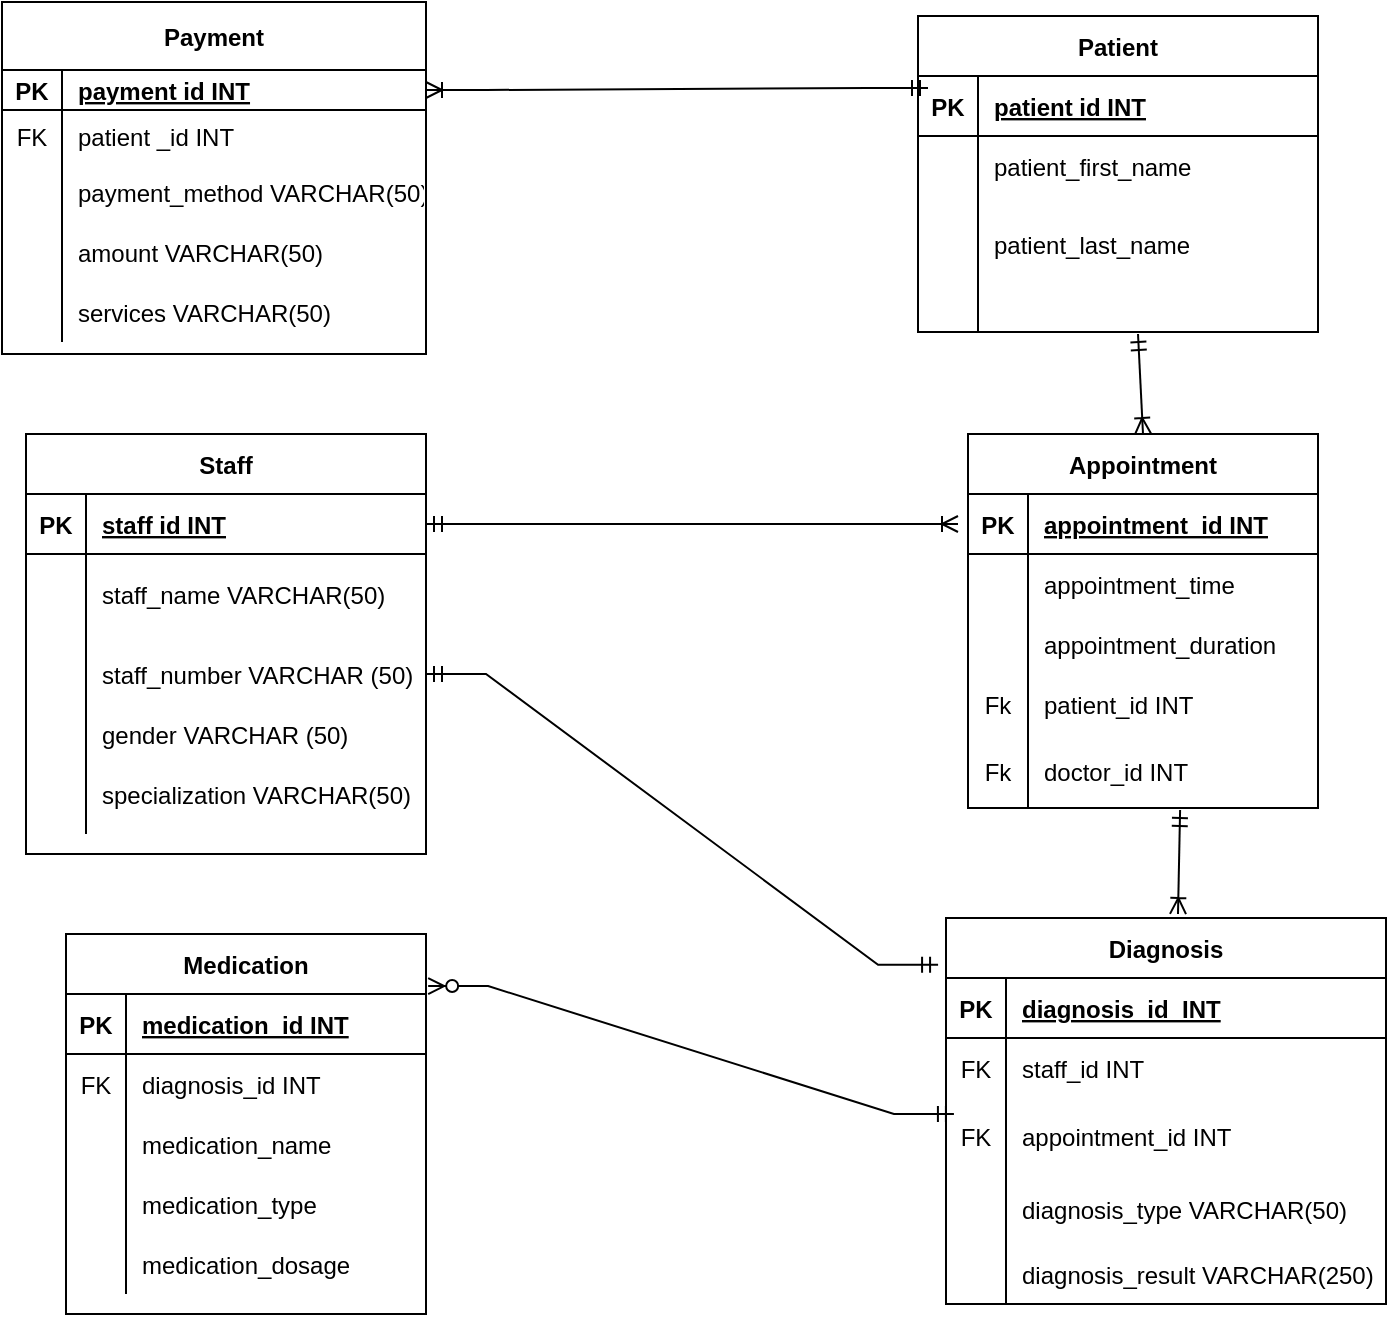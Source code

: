 <mxfile version="20.2.7" type="onedrive"><diagram id="scDWhyenoJM9SH1SVOdb" name="Page-1"><mxGraphModel dx="868" dy="450" grid="1" gridSize="10" guides="1" tooltips="1" connect="1" arrows="1" fold="1" page="1" pageScale="1" pageWidth="850" pageHeight="1100" math="0" shadow="0"><root><mxCell id="0"/><mxCell id="1" parent="0"/><mxCell id="-6iZMQYU0QIfJAkfAT5w-1" value="Patient" style="shape=table;startSize=30;container=1;collapsible=1;childLayout=tableLayout;fixedRows=1;rowLines=0;fontStyle=1;align=center;resizeLast=1;" vertex="1" parent="1"><mxGeometry x="490" y="11" width="200" height="158" as="geometry"/></mxCell><mxCell id="-6iZMQYU0QIfJAkfAT5w-2" value="" style="shape=tableRow;horizontal=0;startSize=0;swimlaneHead=0;swimlaneBody=0;fillColor=none;collapsible=0;dropTarget=0;points=[[0,0.5],[1,0.5]];portConstraint=eastwest;top=0;left=0;right=0;bottom=1;" vertex="1" parent="-6iZMQYU0QIfJAkfAT5w-1"><mxGeometry y="30" width="200" height="30" as="geometry"/></mxCell><mxCell id="-6iZMQYU0QIfJAkfAT5w-3" value="PK" style="shape=partialRectangle;connectable=0;fillColor=none;top=0;left=0;bottom=0;right=0;fontStyle=1;overflow=hidden;" vertex="1" parent="-6iZMQYU0QIfJAkfAT5w-2"><mxGeometry width="30" height="30" as="geometry"><mxRectangle width="30" height="30" as="alternateBounds"/></mxGeometry></mxCell><mxCell id="-6iZMQYU0QIfJAkfAT5w-4" value="patient id INT" style="shape=partialRectangle;connectable=0;fillColor=none;top=0;left=0;bottom=0;right=0;align=left;spacingLeft=6;fontStyle=5;overflow=hidden;" vertex="1" parent="-6iZMQYU0QIfJAkfAT5w-2"><mxGeometry x="30" width="170" height="30" as="geometry"><mxRectangle width="170" height="30" as="alternateBounds"/></mxGeometry></mxCell><mxCell id="-6iZMQYU0QIfJAkfAT5w-5" value="" style="shape=tableRow;horizontal=0;startSize=0;swimlaneHead=0;swimlaneBody=0;fillColor=none;collapsible=0;dropTarget=0;points=[[0,0.5],[1,0.5]];portConstraint=eastwest;top=0;left=0;right=0;bottom=0;" vertex="1" parent="-6iZMQYU0QIfJAkfAT5w-1"><mxGeometry y="60" width="200" height="30" as="geometry"/></mxCell><mxCell id="-6iZMQYU0QIfJAkfAT5w-6" value="" style="shape=partialRectangle;connectable=0;fillColor=none;top=0;left=0;bottom=0;right=0;editable=1;overflow=hidden;" vertex="1" parent="-6iZMQYU0QIfJAkfAT5w-5"><mxGeometry width="30" height="30" as="geometry"><mxRectangle width="30" height="30" as="alternateBounds"/></mxGeometry></mxCell><mxCell id="-6iZMQYU0QIfJAkfAT5w-7" value="patient_first_name" style="shape=partialRectangle;connectable=0;fillColor=none;top=0;left=0;bottom=0;right=0;align=left;spacingLeft=6;overflow=hidden;" vertex="1" parent="-6iZMQYU0QIfJAkfAT5w-5"><mxGeometry x="30" width="170" height="30" as="geometry"><mxRectangle width="170" height="30" as="alternateBounds"/></mxGeometry></mxCell><mxCell id="-6iZMQYU0QIfJAkfAT5w-8" value="" style="shape=tableRow;horizontal=0;startSize=0;swimlaneHead=0;swimlaneBody=0;fillColor=none;collapsible=0;dropTarget=0;points=[[0,0.5],[1,0.5]];portConstraint=eastwest;top=0;left=0;right=0;bottom=0;" vertex="1" parent="-6iZMQYU0QIfJAkfAT5w-1"><mxGeometry y="90" width="200" height="48" as="geometry"/></mxCell><mxCell id="-6iZMQYU0QIfJAkfAT5w-9" value="" style="shape=partialRectangle;connectable=0;fillColor=none;top=0;left=0;bottom=0;right=0;editable=1;overflow=hidden;" vertex="1" parent="-6iZMQYU0QIfJAkfAT5w-8"><mxGeometry width="30" height="48" as="geometry"><mxRectangle width="30" height="48" as="alternateBounds"/></mxGeometry></mxCell><mxCell id="-6iZMQYU0QIfJAkfAT5w-10" value="patient_last_name" style="shape=partialRectangle;connectable=0;fillColor=none;top=0;left=0;bottom=0;right=0;align=left;spacingLeft=6;overflow=hidden;" vertex="1" parent="-6iZMQYU0QIfJAkfAT5w-8"><mxGeometry x="30" width="170" height="48" as="geometry"><mxRectangle width="170" height="48" as="alternateBounds"/></mxGeometry></mxCell><mxCell id="-6iZMQYU0QIfJAkfAT5w-11" value="" style="shape=tableRow;horizontal=0;startSize=0;swimlaneHead=0;swimlaneBody=0;fillColor=none;collapsible=0;dropTarget=0;points=[[0,0.5],[1,0.5]];portConstraint=eastwest;top=0;left=0;right=0;bottom=0;" vertex="1" parent="-6iZMQYU0QIfJAkfAT5w-1"><mxGeometry y="138" width="200" height="20" as="geometry"/></mxCell><mxCell id="-6iZMQYU0QIfJAkfAT5w-12" value="" style="shape=partialRectangle;connectable=0;fillColor=none;top=0;left=0;bottom=0;right=0;editable=1;overflow=hidden;" vertex="1" parent="-6iZMQYU0QIfJAkfAT5w-11"><mxGeometry width="30" height="20" as="geometry"><mxRectangle width="30" height="20" as="alternateBounds"/></mxGeometry></mxCell><mxCell id="-6iZMQYU0QIfJAkfAT5w-13" value="" style="shape=partialRectangle;connectable=0;fillColor=none;top=0;left=0;bottom=0;right=0;align=left;spacingLeft=6;overflow=hidden;" vertex="1" parent="-6iZMQYU0QIfJAkfAT5w-11"><mxGeometry x="30" width="170" height="20" as="geometry"><mxRectangle width="170" height="20" as="alternateBounds"/></mxGeometry></mxCell><mxCell id="-6iZMQYU0QIfJAkfAT5w-19" value="Staff" style="shape=table;startSize=30;container=1;collapsible=1;childLayout=tableLayout;fixedRows=1;rowLines=0;fontStyle=1;align=center;resizeLast=1;" vertex="1" parent="1"><mxGeometry x="44" y="220" width="200" height="210" as="geometry"/></mxCell><mxCell id="-6iZMQYU0QIfJAkfAT5w-20" value="" style="shape=tableRow;horizontal=0;startSize=0;swimlaneHead=0;swimlaneBody=0;fillColor=none;collapsible=0;dropTarget=0;points=[[0,0.5],[1,0.5]];portConstraint=eastwest;top=0;left=0;right=0;bottom=1;" vertex="1" parent="-6iZMQYU0QIfJAkfAT5w-19"><mxGeometry y="30" width="200" height="30" as="geometry"/></mxCell><mxCell id="-6iZMQYU0QIfJAkfAT5w-21" value="PK" style="shape=partialRectangle;connectable=0;fillColor=none;top=0;left=0;bottom=0;right=0;fontStyle=1;overflow=hidden;" vertex="1" parent="-6iZMQYU0QIfJAkfAT5w-20"><mxGeometry width="30" height="30" as="geometry"><mxRectangle width="30" height="30" as="alternateBounds"/></mxGeometry></mxCell><mxCell id="-6iZMQYU0QIfJAkfAT5w-22" value="staff id INT" style="shape=partialRectangle;connectable=0;fillColor=none;top=0;left=0;bottom=0;right=0;align=left;spacingLeft=6;fontStyle=5;overflow=hidden;" vertex="1" parent="-6iZMQYU0QIfJAkfAT5w-20"><mxGeometry x="30" width="170" height="30" as="geometry"><mxRectangle width="170" height="30" as="alternateBounds"/></mxGeometry></mxCell><mxCell id="-6iZMQYU0QIfJAkfAT5w-23" value="" style="shape=tableRow;horizontal=0;startSize=0;swimlaneHead=0;swimlaneBody=0;fillColor=none;collapsible=0;dropTarget=0;points=[[0,0.5],[1,0.5]];portConstraint=eastwest;top=0;left=0;right=0;bottom=0;" vertex="1" parent="-6iZMQYU0QIfJAkfAT5w-19"><mxGeometry y="60" width="200" height="40" as="geometry"/></mxCell><mxCell id="-6iZMQYU0QIfJAkfAT5w-24" value="" style="shape=partialRectangle;connectable=0;fillColor=none;top=0;left=0;bottom=0;right=0;editable=1;overflow=hidden;" vertex="1" parent="-6iZMQYU0QIfJAkfAT5w-23"><mxGeometry width="30" height="40" as="geometry"><mxRectangle width="30" height="40" as="alternateBounds"/></mxGeometry></mxCell><mxCell id="-6iZMQYU0QIfJAkfAT5w-25" value="staff_name VARCHAR(50)" style="shape=partialRectangle;connectable=0;fillColor=none;top=0;left=0;bottom=0;right=0;align=left;spacingLeft=6;overflow=hidden;" vertex="1" parent="-6iZMQYU0QIfJAkfAT5w-23"><mxGeometry x="30" width="170" height="40" as="geometry"><mxRectangle width="170" height="40" as="alternateBounds"/></mxGeometry></mxCell><mxCell id="-6iZMQYU0QIfJAkfAT5w-29" value="" style="shape=tableRow;horizontal=0;startSize=0;swimlaneHead=0;swimlaneBody=0;fillColor=none;collapsible=0;dropTarget=0;points=[[0,0.5],[1,0.5]];portConstraint=eastwest;top=0;left=0;right=0;bottom=0;" vertex="1" parent="-6iZMQYU0QIfJAkfAT5w-19"><mxGeometry y="100" width="200" height="40" as="geometry"/></mxCell><mxCell id="-6iZMQYU0QIfJAkfAT5w-30" value="" style="shape=partialRectangle;connectable=0;fillColor=none;top=0;left=0;bottom=0;right=0;editable=1;overflow=hidden;" vertex="1" parent="-6iZMQYU0QIfJAkfAT5w-29"><mxGeometry width="30" height="40" as="geometry"><mxRectangle width="30" height="40" as="alternateBounds"/></mxGeometry></mxCell><mxCell id="-6iZMQYU0QIfJAkfAT5w-31" value="staff_number VARCHAR (50)" style="shape=partialRectangle;connectable=0;fillColor=none;top=0;left=0;bottom=0;right=0;align=left;spacingLeft=6;overflow=hidden;" vertex="1" parent="-6iZMQYU0QIfJAkfAT5w-29"><mxGeometry x="30" width="170" height="40" as="geometry"><mxRectangle width="170" height="40" as="alternateBounds"/></mxGeometry></mxCell><mxCell id="-6iZMQYU0QIfJAkfAT5w-34" value="" style="shape=tableRow;horizontal=0;startSize=0;swimlaneHead=0;swimlaneBody=0;fillColor=none;collapsible=0;dropTarget=0;points=[[0,0.5],[1,0.5]];portConstraint=eastwest;top=0;left=0;right=0;bottom=0;" vertex="1" parent="-6iZMQYU0QIfJAkfAT5w-19"><mxGeometry y="140" width="200" height="20" as="geometry"/></mxCell><mxCell id="-6iZMQYU0QIfJAkfAT5w-35" value="" style="shape=partialRectangle;connectable=0;fillColor=none;top=0;left=0;bottom=0;right=0;editable=1;overflow=hidden;" vertex="1" parent="-6iZMQYU0QIfJAkfAT5w-34"><mxGeometry width="30" height="20" as="geometry"><mxRectangle width="30" height="20" as="alternateBounds"/></mxGeometry></mxCell><mxCell id="-6iZMQYU0QIfJAkfAT5w-36" value="gender VARCHAR (50)" style="shape=partialRectangle;connectable=0;fillColor=none;top=0;left=0;bottom=0;right=0;align=left;spacingLeft=6;overflow=hidden;" vertex="1" parent="-6iZMQYU0QIfJAkfAT5w-34"><mxGeometry x="30" width="170" height="20" as="geometry"><mxRectangle width="170" height="20" as="alternateBounds"/></mxGeometry></mxCell><mxCell id="-6iZMQYU0QIfJAkfAT5w-118" value="" style="shape=tableRow;horizontal=0;startSize=0;swimlaneHead=0;swimlaneBody=0;fillColor=none;collapsible=0;dropTarget=0;points=[[0,0.5],[1,0.5]];portConstraint=eastwest;top=0;left=0;right=0;bottom=0;" vertex="1" parent="-6iZMQYU0QIfJAkfAT5w-19"><mxGeometry y="160" width="200" height="40" as="geometry"/></mxCell><mxCell id="-6iZMQYU0QIfJAkfAT5w-119" value="" style="shape=partialRectangle;connectable=0;fillColor=none;top=0;left=0;bottom=0;right=0;editable=1;overflow=hidden;" vertex="1" parent="-6iZMQYU0QIfJAkfAT5w-118"><mxGeometry width="30" height="40" as="geometry"><mxRectangle width="30" height="40" as="alternateBounds"/></mxGeometry></mxCell><mxCell id="-6iZMQYU0QIfJAkfAT5w-120" value="specialization VARCHAR(50)" style="shape=partialRectangle;connectable=0;fillColor=none;top=0;left=0;bottom=0;right=0;align=left;spacingLeft=6;overflow=hidden;" vertex="1" parent="-6iZMQYU0QIfJAkfAT5w-118"><mxGeometry x="30" width="170" height="40" as="geometry"><mxRectangle width="170" height="40" as="alternateBounds"/></mxGeometry></mxCell><mxCell id="-6iZMQYU0QIfJAkfAT5w-38" value="Appointment" style="shape=table;startSize=30;container=1;collapsible=1;childLayout=tableLayout;fixedRows=1;rowLines=0;fontStyle=1;align=center;resizeLast=1;" vertex="1" parent="1"><mxGeometry x="515" y="220" width="175" height="187" as="geometry"/></mxCell><mxCell id="-6iZMQYU0QIfJAkfAT5w-39" value="" style="shape=tableRow;horizontal=0;startSize=0;swimlaneHead=0;swimlaneBody=0;fillColor=none;collapsible=0;dropTarget=0;points=[[0,0.5],[1,0.5]];portConstraint=eastwest;top=0;left=0;right=0;bottom=1;" vertex="1" parent="-6iZMQYU0QIfJAkfAT5w-38"><mxGeometry y="30" width="175" height="30" as="geometry"/></mxCell><mxCell id="-6iZMQYU0QIfJAkfAT5w-40" value="PK" style="shape=partialRectangle;connectable=0;fillColor=none;top=0;left=0;bottom=0;right=0;fontStyle=1;overflow=hidden;" vertex="1" parent="-6iZMQYU0QIfJAkfAT5w-39"><mxGeometry width="30" height="30" as="geometry"><mxRectangle width="30" height="30" as="alternateBounds"/></mxGeometry></mxCell><mxCell id="-6iZMQYU0QIfJAkfAT5w-41" value="appointment_id INT" style="shape=partialRectangle;connectable=0;fillColor=none;top=0;left=0;bottom=0;right=0;align=left;spacingLeft=6;fontStyle=5;overflow=hidden;" vertex="1" parent="-6iZMQYU0QIfJAkfAT5w-39"><mxGeometry x="30" width="145" height="30" as="geometry"><mxRectangle width="145" height="30" as="alternateBounds"/></mxGeometry></mxCell><mxCell id="-6iZMQYU0QIfJAkfAT5w-42" value="" style="shape=tableRow;horizontal=0;startSize=0;swimlaneHead=0;swimlaneBody=0;fillColor=none;collapsible=0;dropTarget=0;points=[[0,0.5],[1,0.5]];portConstraint=eastwest;top=0;left=0;right=0;bottom=0;" vertex="1" parent="-6iZMQYU0QIfJAkfAT5w-38"><mxGeometry y="60" width="175" height="30" as="geometry"/></mxCell><mxCell id="-6iZMQYU0QIfJAkfAT5w-43" value="" style="shape=partialRectangle;connectable=0;fillColor=none;top=0;left=0;bottom=0;right=0;editable=1;overflow=hidden;" vertex="1" parent="-6iZMQYU0QIfJAkfAT5w-42"><mxGeometry width="30" height="30" as="geometry"><mxRectangle width="30" height="30" as="alternateBounds"/></mxGeometry></mxCell><mxCell id="-6iZMQYU0QIfJAkfAT5w-44" value="appointment_time" style="shape=partialRectangle;connectable=0;fillColor=none;top=0;left=0;bottom=0;right=0;align=left;spacingLeft=6;overflow=hidden;" vertex="1" parent="-6iZMQYU0QIfJAkfAT5w-42"><mxGeometry x="30" width="145" height="30" as="geometry"><mxRectangle width="145" height="30" as="alternateBounds"/></mxGeometry></mxCell><mxCell id="-6iZMQYU0QIfJAkfAT5w-45" value="" style="shape=tableRow;horizontal=0;startSize=0;swimlaneHead=0;swimlaneBody=0;fillColor=none;collapsible=0;dropTarget=0;points=[[0,0.5],[1,0.5]];portConstraint=eastwest;top=0;left=0;right=0;bottom=0;" vertex="1" parent="-6iZMQYU0QIfJAkfAT5w-38"><mxGeometry y="90" width="175" height="30" as="geometry"/></mxCell><mxCell id="-6iZMQYU0QIfJAkfAT5w-46" value="" style="shape=partialRectangle;connectable=0;fillColor=none;top=0;left=0;bottom=0;right=0;editable=1;overflow=hidden;" vertex="1" parent="-6iZMQYU0QIfJAkfAT5w-45"><mxGeometry width="30" height="30" as="geometry"><mxRectangle width="30" height="30" as="alternateBounds"/></mxGeometry></mxCell><mxCell id="-6iZMQYU0QIfJAkfAT5w-47" value="appointment_duration" style="shape=partialRectangle;connectable=0;fillColor=none;top=0;left=0;bottom=0;right=0;align=left;spacingLeft=6;overflow=hidden;" vertex="1" parent="-6iZMQYU0QIfJAkfAT5w-45"><mxGeometry x="30" width="145" height="30" as="geometry"><mxRectangle width="145" height="30" as="alternateBounds"/></mxGeometry></mxCell><mxCell id="-6iZMQYU0QIfJAkfAT5w-48" value="" style="shape=tableRow;horizontal=0;startSize=0;swimlaneHead=0;swimlaneBody=0;fillColor=none;collapsible=0;dropTarget=0;points=[[0,0.5],[1,0.5]];portConstraint=eastwest;top=0;left=0;right=0;bottom=0;" vertex="1" parent="-6iZMQYU0QIfJAkfAT5w-38"><mxGeometry y="120" width="175" height="30" as="geometry"/></mxCell><mxCell id="-6iZMQYU0QIfJAkfAT5w-49" value="Fk" style="shape=partialRectangle;connectable=0;fillColor=none;top=0;left=0;bottom=0;right=0;editable=1;overflow=hidden;" vertex="1" parent="-6iZMQYU0QIfJAkfAT5w-48"><mxGeometry width="30" height="30" as="geometry"><mxRectangle width="30" height="30" as="alternateBounds"/></mxGeometry></mxCell><mxCell id="-6iZMQYU0QIfJAkfAT5w-50" value="patient_id INT" style="shape=partialRectangle;connectable=0;fillColor=none;top=0;left=0;bottom=0;right=0;align=left;spacingLeft=6;overflow=hidden;" vertex="1" parent="-6iZMQYU0QIfJAkfAT5w-48"><mxGeometry x="30" width="145" height="30" as="geometry"><mxRectangle width="145" height="30" as="alternateBounds"/></mxGeometry></mxCell><mxCell id="-6iZMQYU0QIfJAkfAT5w-73" value="" style="shape=tableRow;horizontal=0;startSize=0;swimlaneHead=0;swimlaneBody=0;fillColor=none;collapsible=0;dropTarget=0;points=[[0,0.5],[1,0.5]];portConstraint=eastwest;top=0;left=0;right=0;bottom=0;" vertex="1" parent="-6iZMQYU0QIfJAkfAT5w-38"><mxGeometry y="150" width="175" height="37" as="geometry"/></mxCell><mxCell id="-6iZMQYU0QIfJAkfAT5w-74" value="Fk" style="shape=partialRectangle;connectable=0;fillColor=none;top=0;left=0;bottom=0;right=0;editable=1;overflow=hidden;" vertex="1" parent="-6iZMQYU0QIfJAkfAT5w-73"><mxGeometry width="30" height="37" as="geometry"><mxRectangle width="30" height="37" as="alternateBounds"/></mxGeometry></mxCell><mxCell id="-6iZMQYU0QIfJAkfAT5w-75" value="doctor_id INT" style="shape=partialRectangle;connectable=0;fillColor=none;top=0;left=0;bottom=0;right=0;align=left;spacingLeft=6;overflow=hidden;" vertex="1" parent="-6iZMQYU0QIfJAkfAT5w-73"><mxGeometry x="30" width="145" height="37" as="geometry"><mxRectangle width="145" height="37" as="alternateBounds"/></mxGeometry></mxCell><mxCell id="-6iZMQYU0QIfJAkfAT5w-54" value="" style="fontSize=12;html=1;endArrow=ERoneToMany;startArrow=ERmandOne;rounded=0;" edge="1" parent="1" source="-6iZMQYU0QIfJAkfAT5w-20"><mxGeometry width="100" height="100" relative="1" as="geometry"><mxPoint x="210" y="250" as="sourcePoint"/><mxPoint x="510" y="265" as="targetPoint"/></mxGeometry></mxCell><mxCell id="-6iZMQYU0QIfJAkfAT5w-55" value="" style="fontSize=12;html=1;endArrow=ERoneToMany;startArrow=ERmandOne;rounded=0;entryX=0.5;entryY=0;entryDx=0;entryDy=0;" edge="1" parent="1" target="-6iZMQYU0QIfJAkfAT5w-38"><mxGeometry width="100" height="100" relative="1" as="geometry"><mxPoint x="600" y="170" as="sourcePoint"/><mxPoint x="590" y="200" as="targetPoint"/></mxGeometry></mxCell><mxCell id="-6iZMQYU0QIfJAkfAT5w-56" value="Payment" style="shape=table;startSize=34;container=1;collapsible=1;childLayout=tableLayout;fixedRows=1;rowLines=0;fontStyle=1;align=center;resizeLast=1;" vertex="1" parent="1"><mxGeometry x="32" y="4" width="212" height="176" as="geometry"/></mxCell><mxCell id="-6iZMQYU0QIfJAkfAT5w-57" value="" style="shape=tableRow;horizontal=0;startSize=0;swimlaneHead=0;swimlaneBody=0;fillColor=none;collapsible=0;dropTarget=0;points=[[0,0.5],[1,0.5]];portConstraint=eastwest;top=0;left=0;right=0;bottom=1;" vertex="1" parent="-6iZMQYU0QIfJAkfAT5w-56"><mxGeometry y="34" width="212" height="20" as="geometry"/></mxCell><mxCell id="-6iZMQYU0QIfJAkfAT5w-58" value="PK" style="shape=partialRectangle;connectable=0;fillColor=none;top=0;left=0;bottom=0;right=0;fontStyle=1;overflow=hidden;" vertex="1" parent="-6iZMQYU0QIfJAkfAT5w-57"><mxGeometry width="30" height="20" as="geometry"><mxRectangle width="30" height="20" as="alternateBounds"/></mxGeometry></mxCell><mxCell id="-6iZMQYU0QIfJAkfAT5w-59" value="payment id INT" style="shape=partialRectangle;connectable=0;fillColor=none;top=0;left=0;bottom=0;right=0;align=left;spacingLeft=6;fontStyle=5;overflow=hidden;" vertex="1" parent="-6iZMQYU0QIfJAkfAT5w-57"><mxGeometry x="30" width="182" height="20" as="geometry"><mxRectangle width="182" height="20" as="alternateBounds"/></mxGeometry></mxCell><mxCell id="-6iZMQYU0QIfJAkfAT5w-60" value="" style="shape=tableRow;horizontal=0;startSize=0;swimlaneHead=0;swimlaneBody=0;fillColor=none;collapsible=0;dropTarget=0;points=[[0,0.5],[1,0.5]];portConstraint=eastwest;top=0;left=0;right=0;bottom=0;" vertex="1" parent="-6iZMQYU0QIfJAkfAT5w-56"><mxGeometry y="54" width="212" height="26" as="geometry"/></mxCell><mxCell id="-6iZMQYU0QIfJAkfAT5w-61" value="FK" style="shape=partialRectangle;connectable=0;fillColor=none;top=0;left=0;bottom=0;right=0;editable=1;overflow=hidden;" vertex="1" parent="-6iZMQYU0QIfJAkfAT5w-60"><mxGeometry width="30" height="26" as="geometry"><mxRectangle width="30" height="26" as="alternateBounds"/></mxGeometry></mxCell><mxCell id="-6iZMQYU0QIfJAkfAT5w-62" value="patient _id INT" style="shape=partialRectangle;connectable=0;fillColor=none;top=0;left=0;bottom=0;right=0;align=left;spacingLeft=6;overflow=hidden;" vertex="1" parent="-6iZMQYU0QIfJAkfAT5w-60"><mxGeometry x="30" width="182" height="26" as="geometry"><mxRectangle width="182" height="26" as="alternateBounds"/></mxGeometry></mxCell><mxCell id="-6iZMQYU0QIfJAkfAT5w-63" value="" style="shape=tableRow;horizontal=0;startSize=0;swimlaneHead=0;swimlaneBody=0;fillColor=none;collapsible=0;dropTarget=0;points=[[0,0.5],[1,0.5]];portConstraint=eastwest;top=0;left=0;right=0;bottom=0;" vertex="1" parent="-6iZMQYU0QIfJAkfAT5w-56"><mxGeometry y="80" width="212" height="30" as="geometry"/></mxCell><mxCell id="-6iZMQYU0QIfJAkfAT5w-64" value="" style="shape=partialRectangle;connectable=0;fillColor=none;top=0;left=0;bottom=0;right=0;editable=1;overflow=hidden;" vertex="1" parent="-6iZMQYU0QIfJAkfAT5w-63"><mxGeometry width="30" height="30" as="geometry"><mxRectangle width="30" height="30" as="alternateBounds"/></mxGeometry></mxCell><mxCell id="-6iZMQYU0QIfJAkfAT5w-65" value="payment_method VARCHAR(50)" style="shape=partialRectangle;connectable=0;fillColor=none;top=0;left=0;bottom=0;right=0;align=left;spacingLeft=6;overflow=hidden;" vertex="1" parent="-6iZMQYU0QIfJAkfAT5w-63"><mxGeometry x="30" width="182" height="30" as="geometry"><mxRectangle width="182" height="30" as="alternateBounds"/></mxGeometry></mxCell><mxCell id="-6iZMQYU0QIfJAkfAT5w-66" value="" style="shape=tableRow;horizontal=0;startSize=0;swimlaneHead=0;swimlaneBody=0;fillColor=none;collapsible=0;dropTarget=0;points=[[0,0.5],[1,0.5]];portConstraint=eastwest;top=0;left=0;right=0;bottom=0;" vertex="1" parent="-6iZMQYU0QIfJAkfAT5w-56"><mxGeometry y="110" width="212" height="30" as="geometry"/></mxCell><mxCell id="-6iZMQYU0QIfJAkfAT5w-67" value="" style="shape=partialRectangle;connectable=0;fillColor=none;top=0;left=0;bottom=0;right=0;editable=1;overflow=hidden;" vertex="1" parent="-6iZMQYU0QIfJAkfAT5w-66"><mxGeometry width="30" height="30" as="geometry"><mxRectangle width="30" height="30" as="alternateBounds"/></mxGeometry></mxCell><mxCell id="-6iZMQYU0QIfJAkfAT5w-68" value="amount VARCHAR(50)" style="shape=partialRectangle;connectable=0;fillColor=none;top=0;left=0;bottom=0;right=0;align=left;spacingLeft=6;overflow=hidden;" vertex="1" parent="-6iZMQYU0QIfJAkfAT5w-66"><mxGeometry x="30" width="182" height="30" as="geometry"><mxRectangle width="182" height="30" as="alternateBounds"/></mxGeometry></mxCell><mxCell id="-6iZMQYU0QIfJAkfAT5w-69" value="" style="shape=tableRow;horizontal=0;startSize=0;swimlaneHead=0;swimlaneBody=0;fillColor=none;collapsible=0;dropTarget=0;points=[[0,0.5],[1,0.5]];portConstraint=eastwest;top=0;left=0;right=0;bottom=0;" vertex="1" parent="-6iZMQYU0QIfJAkfAT5w-56"><mxGeometry y="140" width="212" height="30" as="geometry"/></mxCell><mxCell id="-6iZMQYU0QIfJAkfAT5w-70" value="" style="shape=partialRectangle;connectable=0;fillColor=none;top=0;left=0;bottom=0;right=0;editable=1;overflow=hidden;" vertex="1" parent="-6iZMQYU0QIfJAkfAT5w-69"><mxGeometry width="30" height="30" as="geometry"><mxRectangle width="30" height="30" as="alternateBounds"/></mxGeometry></mxCell><mxCell id="-6iZMQYU0QIfJAkfAT5w-71" value="services VARCHAR(50)" style="shape=partialRectangle;connectable=0;fillColor=none;top=0;left=0;bottom=0;right=0;align=left;spacingLeft=6;overflow=hidden;" vertex="1" parent="-6iZMQYU0QIfJAkfAT5w-69"><mxGeometry x="30" width="182" height="30" as="geometry"><mxRectangle width="182" height="30" as="alternateBounds"/></mxGeometry></mxCell><mxCell id="-6iZMQYU0QIfJAkfAT5w-72" value="" style="edgeStyle=entityRelationEdgeStyle;fontSize=12;html=1;endArrow=ERoneToMany;startArrow=ERmandOne;rounded=0;entryX=1;entryY=0.5;entryDx=0;entryDy=0;exitX=0.025;exitY=0.2;exitDx=0;exitDy=0;exitPerimeter=0;" edge="1" parent="1" source="-6iZMQYU0QIfJAkfAT5w-2" target="-6iZMQYU0QIfJAkfAT5w-57"><mxGeometry width="100" height="100" relative="1" as="geometry"><mxPoint x="600" y="145" as="sourcePoint"/><mxPoint x="520" y="303" as="targetPoint"/></mxGeometry></mxCell><mxCell id="-6iZMQYU0QIfJAkfAT5w-93" value="Diagnosis" style="shape=table;startSize=30;container=1;collapsible=1;childLayout=tableLayout;fixedRows=1;rowLines=0;fontStyle=1;align=center;resizeLast=1;" vertex="1" parent="1"><mxGeometry x="504" y="462" width="220" height="193" as="geometry"/></mxCell><mxCell id="-6iZMQYU0QIfJAkfAT5w-94" value="" style="shape=tableRow;horizontal=0;startSize=0;swimlaneHead=0;swimlaneBody=0;fillColor=none;collapsible=0;dropTarget=0;points=[[0,0.5],[1,0.5]];portConstraint=eastwest;top=0;left=0;right=0;bottom=1;" vertex="1" parent="-6iZMQYU0QIfJAkfAT5w-93"><mxGeometry y="30" width="220" height="30" as="geometry"/></mxCell><mxCell id="-6iZMQYU0QIfJAkfAT5w-95" value="PK" style="shape=partialRectangle;connectable=0;fillColor=none;top=0;left=0;bottom=0;right=0;fontStyle=1;overflow=hidden;" vertex="1" parent="-6iZMQYU0QIfJAkfAT5w-94"><mxGeometry width="30" height="30" as="geometry"><mxRectangle width="30" height="30" as="alternateBounds"/></mxGeometry></mxCell><mxCell id="-6iZMQYU0QIfJAkfAT5w-96" value="diagnosis_id_INT" style="shape=partialRectangle;connectable=0;fillColor=none;top=0;left=0;bottom=0;right=0;align=left;spacingLeft=6;fontStyle=5;overflow=hidden;" vertex="1" parent="-6iZMQYU0QIfJAkfAT5w-94"><mxGeometry x="30" width="190" height="30" as="geometry"><mxRectangle width="190" height="30" as="alternateBounds"/></mxGeometry></mxCell><mxCell id="-6iZMQYU0QIfJAkfAT5w-97" value="" style="shape=tableRow;horizontal=0;startSize=0;swimlaneHead=0;swimlaneBody=0;fillColor=none;collapsible=0;dropTarget=0;points=[[0,0.5],[1,0.5]];portConstraint=eastwest;top=0;left=0;right=0;bottom=0;" vertex="1" parent="-6iZMQYU0QIfJAkfAT5w-93"><mxGeometry y="60" width="220" height="30" as="geometry"/></mxCell><mxCell id="-6iZMQYU0QIfJAkfAT5w-98" value="FK" style="shape=partialRectangle;connectable=0;fillColor=none;top=0;left=0;bottom=0;right=0;editable=1;overflow=hidden;" vertex="1" parent="-6iZMQYU0QIfJAkfAT5w-97"><mxGeometry width="30" height="30" as="geometry"><mxRectangle width="30" height="30" as="alternateBounds"/></mxGeometry></mxCell><mxCell id="-6iZMQYU0QIfJAkfAT5w-99" value="staff_id INT" style="shape=partialRectangle;connectable=0;fillColor=none;top=0;left=0;bottom=0;right=0;align=left;spacingLeft=6;overflow=hidden;" vertex="1" parent="-6iZMQYU0QIfJAkfAT5w-97"><mxGeometry x="30" width="190" height="30" as="geometry"><mxRectangle width="190" height="30" as="alternateBounds"/></mxGeometry></mxCell><mxCell id="-6iZMQYU0QIfJAkfAT5w-100" value="" style="shape=tableRow;horizontal=0;startSize=0;swimlaneHead=0;swimlaneBody=0;fillColor=none;collapsible=0;dropTarget=0;points=[[0,0.5],[1,0.5]];portConstraint=eastwest;top=0;left=0;right=0;bottom=0;" vertex="1" parent="-6iZMQYU0QIfJAkfAT5w-93"><mxGeometry y="90" width="220" height="38" as="geometry"/></mxCell><mxCell id="-6iZMQYU0QIfJAkfAT5w-101" value="FK" style="shape=partialRectangle;connectable=0;fillColor=none;top=0;left=0;bottom=0;right=0;editable=1;overflow=hidden;" vertex="1" parent="-6iZMQYU0QIfJAkfAT5w-100"><mxGeometry width="30" height="38" as="geometry"><mxRectangle width="30" height="38" as="alternateBounds"/></mxGeometry></mxCell><mxCell id="-6iZMQYU0QIfJAkfAT5w-102" value="appointment_id INT" style="shape=partialRectangle;connectable=0;fillColor=none;top=0;left=0;bottom=0;right=0;align=left;spacingLeft=6;overflow=hidden;" vertex="1" parent="-6iZMQYU0QIfJAkfAT5w-100"><mxGeometry x="30" width="190" height="38" as="geometry"><mxRectangle width="190" height="38" as="alternateBounds"/></mxGeometry></mxCell><mxCell id="-6iZMQYU0QIfJAkfAT5w-103" value="" style="shape=tableRow;horizontal=0;startSize=0;swimlaneHead=0;swimlaneBody=0;fillColor=none;collapsible=0;dropTarget=0;points=[[0,0.5],[1,0.5]];portConstraint=eastwest;top=0;left=0;right=0;bottom=0;" vertex="1" parent="-6iZMQYU0QIfJAkfAT5w-93"><mxGeometry y="128" width="220" height="35" as="geometry"/></mxCell><mxCell id="-6iZMQYU0QIfJAkfAT5w-104" value="" style="shape=partialRectangle;connectable=0;fillColor=none;top=0;left=0;bottom=0;right=0;editable=1;overflow=hidden;" vertex="1" parent="-6iZMQYU0QIfJAkfAT5w-103"><mxGeometry width="30" height="35" as="geometry"><mxRectangle width="30" height="35" as="alternateBounds"/></mxGeometry></mxCell><mxCell id="-6iZMQYU0QIfJAkfAT5w-105" value="diagnosis_type VARCHAR(50)" style="shape=partialRectangle;connectable=0;fillColor=none;top=0;left=0;bottom=0;right=0;align=left;spacingLeft=6;overflow=hidden;" vertex="1" parent="-6iZMQYU0QIfJAkfAT5w-103"><mxGeometry x="30" width="190" height="35" as="geometry"><mxRectangle width="190" height="35" as="alternateBounds"/></mxGeometry></mxCell><mxCell id="-6iZMQYU0QIfJAkfAT5w-114" value="" style="shape=tableRow;horizontal=0;startSize=0;swimlaneHead=0;swimlaneBody=0;fillColor=none;collapsible=0;dropTarget=0;points=[[0,0.5],[1,0.5]];portConstraint=eastwest;top=0;left=0;right=0;bottom=0;" vertex="1" parent="-6iZMQYU0QIfJAkfAT5w-93"><mxGeometry y="163" width="220" height="30" as="geometry"/></mxCell><mxCell id="-6iZMQYU0QIfJAkfAT5w-115" value="" style="shape=partialRectangle;connectable=0;fillColor=none;top=0;left=0;bottom=0;right=0;editable=1;overflow=hidden;" vertex="1" parent="-6iZMQYU0QIfJAkfAT5w-114"><mxGeometry width="30" height="30" as="geometry"><mxRectangle width="30" height="30" as="alternateBounds"/></mxGeometry></mxCell><mxCell id="-6iZMQYU0QIfJAkfAT5w-116" value="diagnosis_result VARCHAR(250)" style="shape=partialRectangle;connectable=0;fillColor=none;top=0;left=0;bottom=0;right=0;align=left;spacingLeft=6;overflow=hidden;" vertex="1" parent="-6iZMQYU0QIfJAkfAT5w-114"><mxGeometry x="30" width="190" height="30" as="geometry"><mxRectangle width="190" height="30" as="alternateBounds"/></mxGeometry></mxCell><mxCell id="-6iZMQYU0QIfJAkfAT5w-113" value="" style="edgeStyle=entityRelationEdgeStyle;fontSize=12;html=1;endArrow=ERmandOne;startArrow=ERmandOne;rounded=0;entryX=-0.018;entryY=0.121;entryDx=0;entryDy=0;entryPerimeter=0;exitX=1;exitY=0.5;exitDx=0;exitDy=0;" edge="1" parent="1" source="-6iZMQYU0QIfJAkfAT5w-29" target="-6iZMQYU0QIfJAkfAT5w-93"><mxGeometry width="100" height="100" relative="1" as="geometry"><mxPoint x="210" y="90" as="sourcePoint"/><mxPoint x="430" y="190" as="targetPoint"/></mxGeometry></mxCell><mxCell id="-6iZMQYU0QIfJAkfAT5w-117" value="" style="fontSize=12;html=1;endArrow=ERoneToMany;startArrow=ERmandOne;rounded=0;exitX=0.606;exitY=1.027;exitDx=0;exitDy=0;exitPerimeter=0;" edge="1" parent="1" source="-6iZMQYU0QIfJAkfAT5w-73"><mxGeometry width="100" height="100" relative="1" as="geometry"><mxPoint x="637" y="407" as="sourcePoint"/><mxPoint x="620" y="460" as="targetPoint"/></mxGeometry></mxCell><mxCell id="-6iZMQYU0QIfJAkfAT5w-121" value="Medication" style="shape=table;startSize=30;container=1;collapsible=1;childLayout=tableLayout;fixedRows=1;rowLines=0;fontStyle=1;align=center;resizeLast=1;" vertex="1" parent="1"><mxGeometry x="64" y="470" width="180" height="190" as="geometry"/></mxCell><mxCell id="-6iZMQYU0QIfJAkfAT5w-122" value="" style="shape=tableRow;horizontal=0;startSize=0;swimlaneHead=0;swimlaneBody=0;fillColor=none;collapsible=0;dropTarget=0;points=[[0,0.5],[1,0.5]];portConstraint=eastwest;top=0;left=0;right=0;bottom=1;" vertex="1" parent="-6iZMQYU0QIfJAkfAT5w-121"><mxGeometry y="30" width="180" height="30" as="geometry"/></mxCell><mxCell id="-6iZMQYU0QIfJAkfAT5w-123" value="PK" style="shape=partialRectangle;connectable=0;fillColor=none;top=0;left=0;bottom=0;right=0;fontStyle=1;overflow=hidden;" vertex="1" parent="-6iZMQYU0QIfJAkfAT5w-122"><mxGeometry width="30" height="30" as="geometry"><mxRectangle width="30" height="30" as="alternateBounds"/></mxGeometry></mxCell><mxCell id="-6iZMQYU0QIfJAkfAT5w-124" value="medication_id INT" style="shape=partialRectangle;connectable=0;fillColor=none;top=0;left=0;bottom=0;right=0;align=left;spacingLeft=6;fontStyle=5;overflow=hidden;" vertex="1" parent="-6iZMQYU0QIfJAkfAT5w-122"><mxGeometry x="30" width="150" height="30" as="geometry"><mxRectangle width="150" height="30" as="alternateBounds"/></mxGeometry></mxCell><mxCell id="-6iZMQYU0QIfJAkfAT5w-125" value="" style="shape=tableRow;horizontal=0;startSize=0;swimlaneHead=0;swimlaneBody=0;fillColor=none;collapsible=0;dropTarget=0;points=[[0,0.5],[1,0.5]];portConstraint=eastwest;top=0;left=0;right=0;bottom=0;" vertex="1" parent="-6iZMQYU0QIfJAkfAT5w-121"><mxGeometry y="60" width="180" height="30" as="geometry"/></mxCell><mxCell id="-6iZMQYU0QIfJAkfAT5w-126" value="FK" style="shape=partialRectangle;connectable=0;fillColor=none;top=0;left=0;bottom=0;right=0;editable=1;overflow=hidden;" vertex="1" parent="-6iZMQYU0QIfJAkfAT5w-125"><mxGeometry width="30" height="30" as="geometry"><mxRectangle width="30" height="30" as="alternateBounds"/></mxGeometry></mxCell><mxCell id="-6iZMQYU0QIfJAkfAT5w-127" value="diagnosis_id INT" style="shape=partialRectangle;connectable=0;fillColor=none;top=0;left=0;bottom=0;right=0;align=left;spacingLeft=6;overflow=hidden;" vertex="1" parent="-6iZMQYU0QIfJAkfAT5w-125"><mxGeometry x="30" width="150" height="30" as="geometry"><mxRectangle width="150" height="30" as="alternateBounds"/></mxGeometry></mxCell><mxCell id="-6iZMQYU0QIfJAkfAT5w-128" value="" style="shape=tableRow;horizontal=0;startSize=0;swimlaneHead=0;swimlaneBody=0;fillColor=none;collapsible=0;dropTarget=0;points=[[0,0.5],[1,0.5]];portConstraint=eastwest;top=0;left=0;right=0;bottom=0;" vertex="1" parent="-6iZMQYU0QIfJAkfAT5w-121"><mxGeometry y="90" width="180" height="30" as="geometry"/></mxCell><mxCell id="-6iZMQYU0QIfJAkfAT5w-129" value="" style="shape=partialRectangle;connectable=0;fillColor=none;top=0;left=0;bottom=0;right=0;editable=1;overflow=hidden;" vertex="1" parent="-6iZMQYU0QIfJAkfAT5w-128"><mxGeometry width="30" height="30" as="geometry"><mxRectangle width="30" height="30" as="alternateBounds"/></mxGeometry></mxCell><mxCell id="-6iZMQYU0QIfJAkfAT5w-130" value="medication_name" style="shape=partialRectangle;connectable=0;fillColor=none;top=0;left=0;bottom=0;right=0;align=left;spacingLeft=6;overflow=hidden;" vertex="1" parent="-6iZMQYU0QIfJAkfAT5w-128"><mxGeometry x="30" width="150" height="30" as="geometry"><mxRectangle width="150" height="30" as="alternateBounds"/></mxGeometry></mxCell><mxCell id="-6iZMQYU0QIfJAkfAT5w-131" value="" style="shape=tableRow;horizontal=0;startSize=0;swimlaneHead=0;swimlaneBody=0;fillColor=none;collapsible=0;dropTarget=0;points=[[0,0.5],[1,0.5]];portConstraint=eastwest;top=0;left=0;right=0;bottom=0;" vertex="1" parent="-6iZMQYU0QIfJAkfAT5w-121"><mxGeometry y="120" width="180" height="30" as="geometry"/></mxCell><mxCell id="-6iZMQYU0QIfJAkfAT5w-132" value="" style="shape=partialRectangle;connectable=0;fillColor=none;top=0;left=0;bottom=0;right=0;editable=1;overflow=hidden;" vertex="1" parent="-6iZMQYU0QIfJAkfAT5w-131"><mxGeometry width="30" height="30" as="geometry"><mxRectangle width="30" height="30" as="alternateBounds"/></mxGeometry></mxCell><mxCell id="-6iZMQYU0QIfJAkfAT5w-133" value="medication_type" style="shape=partialRectangle;connectable=0;fillColor=none;top=0;left=0;bottom=0;right=0;align=left;spacingLeft=6;overflow=hidden;" vertex="1" parent="-6iZMQYU0QIfJAkfAT5w-131"><mxGeometry x="30" width="150" height="30" as="geometry"><mxRectangle width="150" height="30" as="alternateBounds"/></mxGeometry></mxCell><mxCell id="-6iZMQYU0QIfJAkfAT5w-137" value="" style="shape=tableRow;horizontal=0;startSize=0;swimlaneHead=0;swimlaneBody=0;fillColor=none;collapsible=0;dropTarget=0;points=[[0,0.5],[1,0.5]];portConstraint=eastwest;top=0;left=0;right=0;bottom=0;" vertex="1" parent="-6iZMQYU0QIfJAkfAT5w-121"><mxGeometry y="150" width="180" height="30" as="geometry"/></mxCell><mxCell id="-6iZMQYU0QIfJAkfAT5w-138" value="" style="shape=partialRectangle;connectable=0;fillColor=none;top=0;left=0;bottom=0;right=0;editable=1;overflow=hidden;" vertex="1" parent="-6iZMQYU0QIfJAkfAT5w-137"><mxGeometry width="30" height="30" as="geometry"><mxRectangle width="30" height="30" as="alternateBounds"/></mxGeometry></mxCell><mxCell id="-6iZMQYU0QIfJAkfAT5w-139" value="medication_dosage" style="shape=partialRectangle;connectable=0;fillColor=none;top=0;left=0;bottom=0;right=0;align=left;spacingLeft=6;overflow=hidden;" vertex="1" parent="-6iZMQYU0QIfJAkfAT5w-137"><mxGeometry x="30" width="150" height="30" as="geometry"><mxRectangle width="150" height="30" as="alternateBounds"/></mxGeometry></mxCell><mxCell id="-6iZMQYU0QIfJAkfAT5w-145" value="" style="edgeStyle=entityRelationEdgeStyle;fontSize=12;html=1;endArrow=ERzeroToMany;startArrow=ERmandOne;rounded=0;exitX=0.018;exitY=1.267;exitDx=0;exitDy=0;exitPerimeter=0;entryX=1.006;entryY=0.137;entryDx=0;entryDy=0;entryPerimeter=0;" edge="1" parent="1" source="-6iZMQYU0QIfJAkfAT5w-97" target="-6iZMQYU0QIfJAkfAT5w-121"><mxGeometry width="100" height="100" relative="1" as="geometry"><mxPoint x="330" y="601" as="sourcePoint"/><mxPoint x="290" y="510" as="targetPoint"/></mxGeometry></mxCell></root></mxGraphModel></diagram></mxfile>